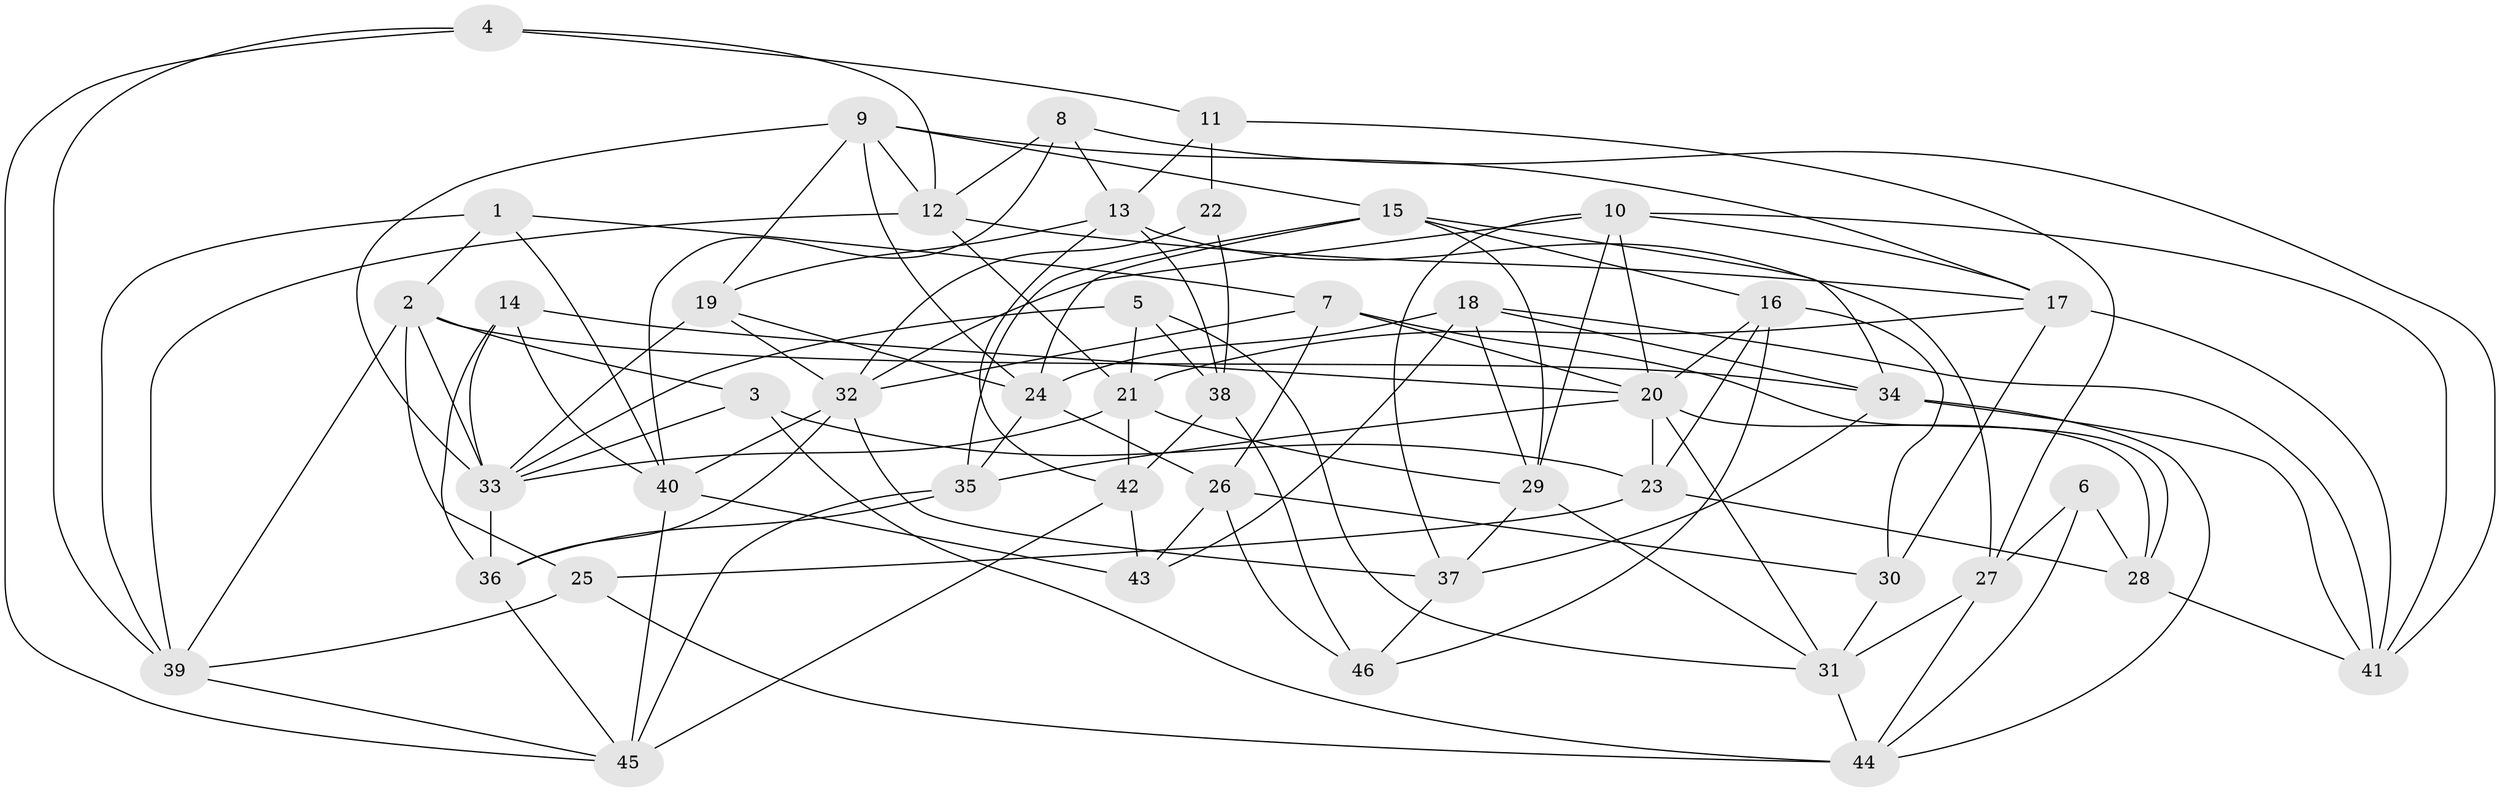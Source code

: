 // original degree distribution, {4: 1.0}
// Generated by graph-tools (version 1.1) at 2025/03/03/09/25 03:03:08]
// undirected, 46 vertices, 120 edges
graph export_dot {
graph [start="1"]
  node [color=gray90,style=filled];
  1;
  2;
  3;
  4;
  5;
  6;
  7;
  8;
  9;
  10;
  11;
  12;
  13;
  14;
  15;
  16;
  17;
  18;
  19;
  20;
  21;
  22;
  23;
  24;
  25;
  26;
  27;
  28;
  29;
  30;
  31;
  32;
  33;
  34;
  35;
  36;
  37;
  38;
  39;
  40;
  41;
  42;
  43;
  44;
  45;
  46;
  1 -- 2 [weight=1.0];
  1 -- 7 [weight=1.0];
  1 -- 39 [weight=1.0];
  1 -- 40 [weight=1.0];
  2 -- 3 [weight=1.0];
  2 -- 25 [weight=1.0];
  2 -- 33 [weight=1.0];
  2 -- 34 [weight=1.0];
  2 -- 39 [weight=1.0];
  3 -- 23 [weight=1.0];
  3 -- 33 [weight=1.0];
  3 -- 44 [weight=1.0];
  4 -- 11 [weight=1.0];
  4 -- 12 [weight=1.0];
  4 -- 39 [weight=1.0];
  4 -- 45 [weight=1.0];
  5 -- 21 [weight=1.0];
  5 -- 31 [weight=1.0];
  5 -- 33 [weight=1.0];
  5 -- 38 [weight=1.0];
  6 -- 27 [weight=1.0];
  6 -- 28 [weight=2.0];
  6 -- 44 [weight=1.0];
  7 -- 20 [weight=1.0];
  7 -- 26 [weight=2.0];
  7 -- 28 [weight=1.0];
  7 -- 32 [weight=1.0];
  8 -- 12 [weight=1.0];
  8 -- 13 [weight=1.0];
  8 -- 40 [weight=1.0];
  8 -- 41 [weight=1.0];
  9 -- 12 [weight=1.0];
  9 -- 15 [weight=1.0];
  9 -- 17 [weight=1.0];
  9 -- 19 [weight=1.0];
  9 -- 24 [weight=1.0];
  9 -- 33 [weight=1.0];
  10 -- 17 [weight=1.0];
  10 -- 20 [weight=1.0];
  10 -- 29 [weight=1.0];
  10 -- 32 [weight=1.0];
  10 -- 37 [weight=1.0];
  10 -- 41 [weight=1.0];
  11 -- 13 [weight=1.0];
  11 -- 22 [weight=2.0];
  11 -- 27 [weight=2.0];
  12 -- 17 [weight=1.0];
  12 -- 21 [weight=1.0];
  12 -- 39 [weight=1.0];
  13 -- 19 [weight=1.0];
  13 -- 27 [weight=1.0];
  13 -- 38 [weight=1.0];
  13 -- 42 [weight=1.0];
  14 -- 20 [weight=1.0];
  14 -- 33 [weight=1.0];
  14 -- 36 [weight=1.0];
  14 -- 40 [weight=1.0];
  15 -- 16 [weight=1.0];
  15 -- 24 [weight=1.0];
  15 -- 29 [weight=1.0];
  15 -- 34 [weight=1.0];
  15 -- 35 [weight=1.0];
  16 -- 20 [weight=1.0];
  16 -- 23 [weight=2.0];
  16 -- 30 [weight=1.0];
  16 -- 46 [weight=1.0];
  17 -- 21 [weight=1.0];
  17 -- 30 [weight=1.0];
  17 -- 41 [weight=1.0];
  18 -- 24 [weight=1.0];
  18 -- 29 [weight=1.0];
  18 -- 34 [weight=1.0];
  18 -- 41 [weight=1.0];
  18 -- 43 [weight=2.0];
  19 -- 24 [weight=1.0];
  19 -- 32 [weight=1.0];
  19 -- 33 [weight=2.0];
  20 -- 23 [weight=1.0];
  20 -- 28 [weight=1.0];
  20 -- 31 [weight=1.0];
  20 -- 35 [weight=1.0];
  21 -- 29 [weight=1.0];
  21 -- 33 [weight=1.0];
  21 -- 42 [weight=1.0];
  22 -- 32 [weight=1.0];
  22 -- 38 [weight=1.0];
  23 -- 25 [weight=1.0];
  23 -- 28 [weight=1.0];
  24 -- 26 [weight=1.0];
  24 -- 35 [weight=1.0];
  25 -- 39 [weight=1.0];
  25 -- 44 [weight=1.0];
  26 -- 30 [weight=1.0];
  26 -- 43 [weight=1.0];
  26 -- 46 [weight=1.0];
  27 -- 31 [weight=1.0];
  27 -- 44 [weight=1.0];
  28 -- 41 [weight=1.0];
  29 -- 31 [weight=1.0];
  29 -- 37 [weight=1.0];
  30 -- 31 [weight=1.0];
  31 -- 44 [weight=1.0];
  32 -- 36 [weight=2.0];
  32 -- 37 [weight=1.0];
  32 -- 40 [weight=1.0];
  33 -- 36 [weight=2.0];
  34 -- 37 [weight=1.0];
  34 -- 41 [weight=1.0];
  34 -- 44 [weight=1.0];
  35 -- 36 [weight=1.0];
  35 -- 45 [weight=2.0];
  36 -- 45 [weight=2.0];
  37 -- 46 [weight=2.0];
  38 -- 42 [weight=1.0];
  38 -- 46 [weight=2.0];
  39 -- 45 [weight=1.0];
  40 -- 43 [weight=1.0];
  40 -- 45 [weight=1.0];
  42 -- 43 [weight=2.0];
  42 -- 45 [weight=1.0];
}
